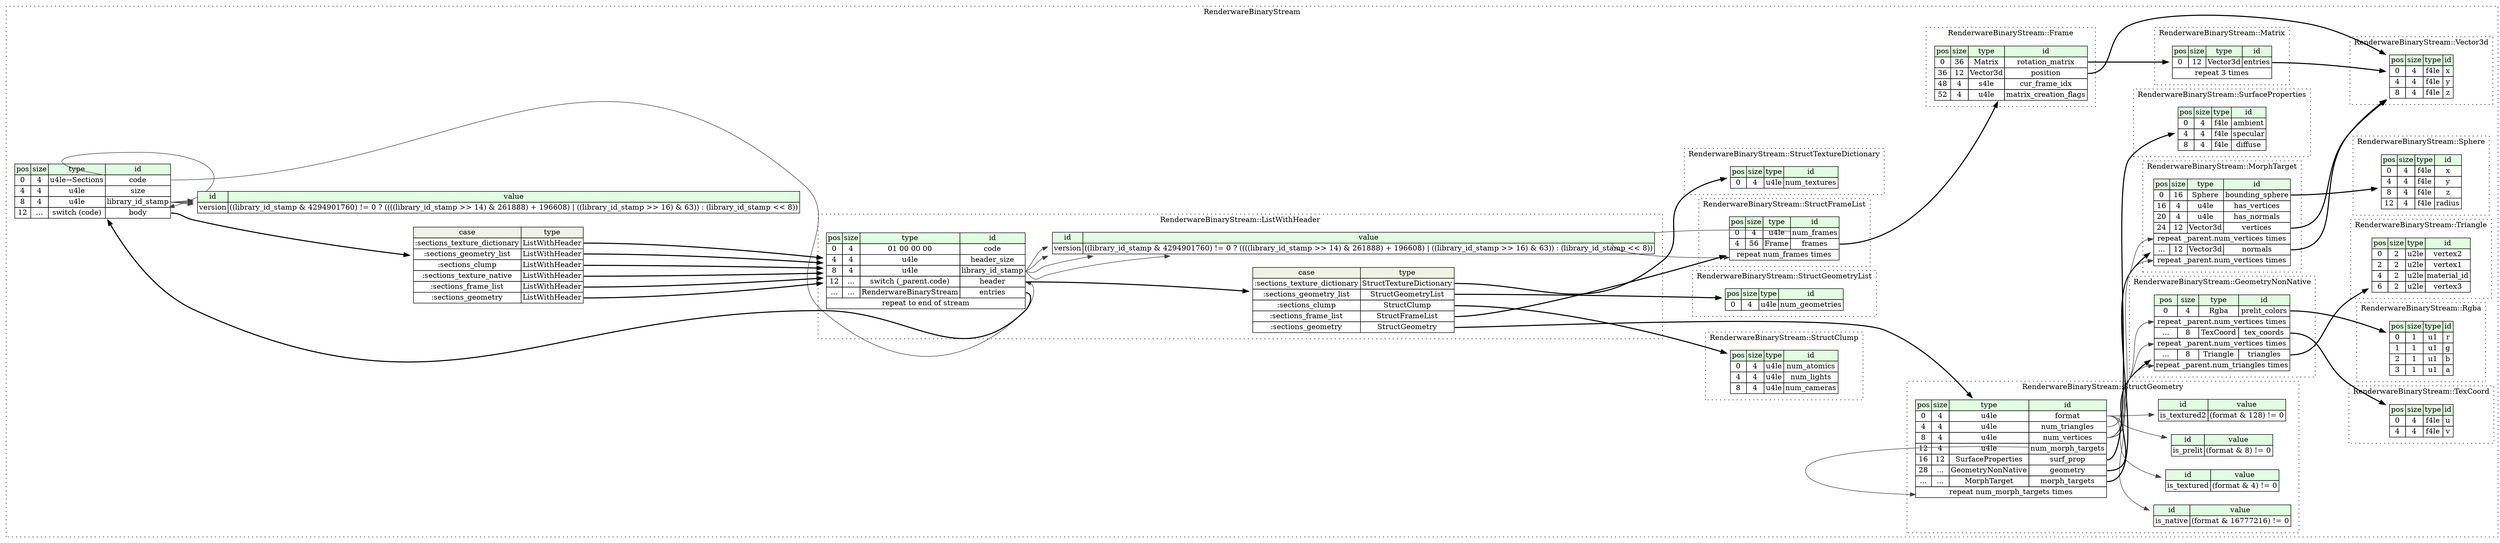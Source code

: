 digraph {
	rankdir=LR;
	node [shape=plaintext];
	subgraph cluster__renderware_binary_stream {
		label="RenderwareBinaryStream";
		graph[style=dotted];

		renderware_binary_stream__seq [label=<<TABLE BORDER="0" CELLBORDER="1" CELLSPACING="0">
			<TR><TD BGCOLOR="#E0FFE0">pos</TD><TD BGCOLOR="#E0FFE0">size</TD><TD BGCOLOR="#E0FFE0">type</TD><TD BGCOLOR="#E0FFE0">id</TD></TR>
			<TR><TD PORT="code_pos">0</TD><TD PORT="code_size">4</TD><TD>u4le→Sections</TD><TD PORT="code_type">code</TD></TR>
			<TR><TD PORT="size_pos">4</TD><TD PORT="size_size">4</TD><TD>u4le</TD><TD PORT="size_type">size</TD></TR>
			<TR><TD PORT="library_id_stamp_pos">8</TD><TD PORT="library_id_stamp_size">4</TD><TD>u4le</TD><TD PORT="library_id_stamp_type">library_id_stamp</TD></TR>
			<TR><TD PORT="body_pos">12</TD><TD PORT="body_size">...</TD><TD>switch (code)</TD><TD PORT="body_type">body</TD></TR>
		</TABLE>>];
		renderware_binary_stream__inst__version [label=<<TABLE BORDER="0" CELLBORDER="1" CELLSPACING="0">
			<TR><TD BGCOLOR="#E0FFE0">id</TD><TD BGCOLOR="#E0FFE0">value</TD></TR>
			<TR><TD>version</TD><TD>((library_id_stamp &amp; 4294901760) != 0 ? ((((library_id_stamp &gt;&gt; 14) &amp; 261888) + 196608) | ((library_id_stamp &gt;&gt; 16) &amp; 63)) : (library_id_stamp &lt;&lt; 8))</TD></TR>
		</TABLE>>];
renderware_binary_stream__seq_body_switch [label=<<TABLE BORDER="0" CELLBORDER="1" CELLSPACING="0">
	<TR><TD BGCOLOR="#F0F2E4">case</TD><TD BGCOLOR="#F0F2E4">type</TD></TR>
	<TR><TD>:sections_texture_dictionary</TD><TD PORT="case0">ListWithHeader</TD></TR>
	<TR><TD>:sections_geometry_list</TD><TD PORT="case1">ListWithHeader</TD></TR>
	<TR><TD>:sections_clump</TD><TD PORT="case2">ListWithHeader</TD></TR>
	<TR><TD>:sections_texture_native</TD><TD PORT="case3">ListWithHeader</TD></TR>
	<TR><TD>:sections_frame_list</TD><TD PORT="case4">ListWithHeader</TD></TR>
	<TR><TD>:sections_geometry</TD><TD PORT="case5">ListWithHeader</TD></TR>
</TABLE>>];
		subgraph cluster__struct_clump {
			label="RenderwareBinaryStream::StructClump";
			graph[style=dotted];

			struct_clump__seq [label=<<TABLE BORDER="0" CELLBORDER="1" CELLSPACING="0">
				<TR><TD BGCOLOR="#E0FFE0">pos</TD><TD BGCOLOR="#E0FFE0">size</TD><TD BGCOLOR="#E0FFE0">type</TD><TD BGCOLOR="#E0FFE0">id</TD></TR>
				<TR><TD PORT="num_atomics_pos">0</TD><TD PORT="num_atomics_size">4</TD><TD>u4le</TD><TD PORT="num_atomics_type">num_atomics</TD></TR>
				<TR><TD PORT="num_lights_pos">4</TD><TD PORT="num_lights_size">4</TD><TD>u4le</TD><TD PORT="num_lights_type">num_lights</TD></TR>
				<TR><TD PORT="num_cameras_pos">8</TD><TD PORT="num_cameras_size">4</TD><TD>u4le</TD><TD PORT="num_cameras_type">num_cameras</TD></TR>
			</TABLE>>];
		}
		subgraph cluster__struct_geometry {
			label="RenderwareBinaryStream::StructGeometry";
			graph[style=dotted];

			struct_geometry__seq [label=<<TABLE BORDER="0" CELLBORDER="1" CELLSPACING="0">
				<TR><TD BGCOLOR="#E0FFE0">pos</TD><TD BGCOLOR="#E0FFE0">size</TD><TD BGCOLOR="#E0FFE0">type</TD><TD BGCOLOR="#E0FFE0">id</TD></TR>
				<TR><TD PORT="format_pos">0</TD><TD PORT="format_size">4</TD><TD>u4le</TD><TD PORT="format_type">format</TD></TR>
				<TR><TD PORT="num_triangles_pos">4</TD><TD PORT="num_triangles_size">4</TD><TD>u4le</TD><TD PORT="num_triangles_type">num_triangles</TD></TR>
				<TR><TD PORT="num_vertices_pos">8</TD><TD PORT="num_vertices_size">4</TD><TD>u4le</TD><TD PORT="num_vertices_type">num_vertices</TD></TR>
				<TR><TD PORT="num_morph_targets_pos">12</TD><TD PORT="num_morph_targets_size">4</TD><TD>u4le</TD><TD PORT="num_morph_targets_type">num_morph_targets</TD></TR>
				<TR><TD PORT="surf_prop_pos">16</TD><TD PORT="surf_prop_size">12</TD><TD>SurfaceProperties</TD><TD PORT="surf_prop_type">surf_prop</TD></TR>
				<TR><TD PORT="geometry_pos">28</TD><TD PORT="geometry_size">...</TD><TD>GeometryNonNative</TD><TD PORT="geometry_type">geometry</TD></TR>
				<TR><TD PORT="morph_targets_pos">...</TD><TD PORT="morph_targets_size">...</TD><TD>MorphTarget</TD><TD PORT="morph_targets_type">morph_targets</TD></TR>
				<TR><TD COLSPAN="4" PORT="morph_targets__repeat">repeat num_morph_targets times</TD></TR>
			</TABLE>>];
			struct_geometry__inst__is_textured [label=<<TABLE BORDER="0" CELLBORDER="1" CELLSPACING="0">
				<TR><TD BGCOLOR="#E0FFE0">id</TD><TD BGCOLOR="#E0FFE0">value</TD></TR>
				<TR><TD>is_textured</TD><TD>(format &amp; 4) != 0</TD></TR>
			</TABLE>>];
			struct_geometry__inst__is_prelit [label=<<TABLE BORDER="0" CELLBORDER="1" CELLSPACING="0">
				<TR><TD BGCOLOR="#E0FFE0">id</TD><TD BGCOLOR="#E0FFE0">value</TD></TR>
				<TR><TD>is_prelit</TD><TD>(format &amp; 8) != 0</TD></TR>
			</TABLE>>];
			struct_geometry__inst__is_textured2 [label=<<TABLE BORDER="0" CELLBORDER="1" CELLSPACING="0">
				<TR><TD BGCOLOR="#E0FFE0">id</TD><TD BGCOLOR="#E0FFE0">value</TD></TR>
				<TR><TD>is_textured2</TD><TD>(format &amp; 128) != 0</TD></TR>
			</TABLE>>];
			struct_geometry__inst__is_native [label=<<TABLE BORDER="0" CELLBORDER="1" CELLSPACING="0">
				<TR><TD BGCOLOR="#E0FFE0">id</TD><TD BGCOLOR="#E0FFE0">value</TD></TR>
				<TR><TD>is_native</TD><TD>(format &amp; 16777216) != 0</TD></TR>
			</TABLE>>];
		}
		subgraph cluster__geometry_non_native {
			label="RenderwareBinaryStream::GeometryNonNative";
			graph[style=dotted];

			geometry_non_native__seq [label=<<TABLE BORDER="0" CELLBORDER="1" CELLSPACING="0">
				<TR><TD BGCOLOR="#E0FFE0">pos</TD><TD BGCOLOR="#E0FFE0">size</TD><TD BGCOLOR="#E0FFE0">type</TD><TD BGCOLOR="#E0FFE0">id</TD></TR>
				<TR><TD PORT="prelit_colors_pos">0</TD><TD PORT="prelit_colors_size">4</TD><TD>Rgba</TD><TD PORT="prelit_colors_type">prelit_colors</TD></TR>
				<TR><TD COLSPAN="4" PORT="prelit_colors__repeat">repeat _parent.num_vertices times</TD></TR>
				<TR><TD PORT="tex_coords_pos">...</TD><TD PORT="tex_coords_size">8</TD><TD>TexCoord</TD><TD PORT="tex_coords_type">tex_coords</TD></TR>
				<TR><TD COLSPAN="4" PORT="tex_coords__repeat">repeat _parent.num_vertices times</TD></TR>
				<TR><TD PORT="triangles_pos">...</TD><TD PORT="triangles_size">8</TD><TD>Triangle</TD><TD PORT="triangles_type">triangles</TD></TR>
				<TR><TD COLSPAN="4" PORT="triangles__repeat">repeat _parent.num_triangles times</TD></TR>
			</TABLE>>];
		}
		subgraph cluster__struct_geometry_list {
			label="RenderwareBinaryStream::StructGeometryList";
			graph[style=dotted];

			struct_geometry_list__seq [label=<<TABLE BORDER="0" CELLBORDER="1" CELLSPACING="0">
				<TR><TD BGCOLOR="#E0FFE0">pos</TD><TD BGCOLOR="#E0FFE0">size</TD><TD BGCOLOR="#E0FFE0">type</TD><TD BGCOLOR="#E0FFE0">id</TD></TR>
				<TR><TD PORT="num_geometries_pos">0</TD><TD PORT="num_geometries_size">4</TD><TD>u4le</TD><TD PORT="num_geometries_type">num_geometries</TD></TR>
			</TABLE>>];
		}
		subgraph cluster__rgba {
			label="RenderwareBinaryStream::Rgba";
			graph[style=dotted];

			rgba__seq [label=<<TABLE BORDER="0" CELLBORDER="1" CELLSPACING="0">
				<TR><TD BGCOLOR="#E0FFE0">pos</TD><TD BGCOLOR="#E0FFE0">size</TD><TD BGCOLOR="#E0FFE0">type</TD><TD BGCOLOR="#E0FFE0">id</TD></TR>
				<TR><TD PORT="r_pos">0</TD><TD PORT="r_size">1</TD><TD>u1</TD><TD PORT="r_type">r</TD></TR>
				<TR><TD PORT="g_pos">1</TD><TD PORT="g_size">1</TD><TD>u1</TD><TD PORT="g_type">g</TD></TR>
				<TR><TD PORT="b_pos">2</TD><TD PORT="b_size">1</TD><TD>u1</TD><TD PORT="b_type">b</TD></TR>
				<TR><TD PORT="a_pos">3</TD><TD PORT="a_size">1</TD><TD>u1</TD><TD PORT="a_type">a</TD></TR>
			</TABLE>>];
		}
		subgraph cluster__sphere {
			label="RenderwareBinaryStream::Sphere";
			graph[style=dotted];

			sphere__seq [label=<<TABLE BORDER="0" CELLBORDER="1" CELLSPACING="0">
				<TR><TD BGCOLOR="#E0FFE0">pos</TD><TD BGCOLOR="#E0FFE0">size</TD><TD BGCOLOR="#E0FFE0">type</TD><TD BGCOLOR="#E0FFE0">id</TD></TR>
				<TR><TD PORT="x_pos">0</TD><TD PORT="x_size">4</TD><TD>f4le</TD><TD PORT="x_type">x</TD></TR>
				<TR><TD PORT="y_pos">4</TD><TD PORT="y_size">4</TD><TD>f4le</TD><TD PORT="y_type">y</TD></TR>
				<TR><TD PORT="z_pos">8</TD><TD PORT="z_size">4</TD><TD>f4le</TD><TD PORT="z_type">z</TD></TR>
				<TR><TD PORT="radius_pos">12</TD><TD PORT="radius_size">4</TD><TD>f4le</TD><TD PORT="radius_type">radius</TD></TR>
			</TABLE>>];
		}
		subgraph cluster__morph_target {
			label="RenderwareBinaryStream::MorphTarget";
			graph[style=dotted];

			morph_target__seq [label=<<TABLE BORDER="0" CELLBORDER="1" CELLSPACING="0">
				<TR><TD BGCOLOR="#E0FFE0">pos</TD><TD BGCOLOR="#E0FFE0">size</TD><TD BGCOLOR="#E0FFE0">type</TD><TD BGCOLOR="#E0FFE0">id</TD></TR>
				<TR><TD PORT="bounding_sphere_pos">0</TD><TD PORT="bounding_sphere_size">16</TD><TD>Sphere</TD><TD PORT="bounding_sphere_type">bounding_sphere</TD></TR>
				<TR><TD PORT="has_vertices_pos">16</TD><TD PORT="has_vertices_size">4</TD><TD>u4le</TD><TD PORT="has_vertices_type">has_vertices</TD></TR>
				<TR><TD PORT="has_normals_pos">20</TD><TD PORT="has_normals_size">4</TD><TD>u4le</TD><TD PORT="has_normals_type">has_normals</TD></TR>
				<TR><TD PORT="vertices_pos">24</TD><TD PORT="vertices_size">12</TD><TD>Vector3d</TD><TD PORT="vertices_type">vertices</TD></TR>
				<TR><TD COLSPAN="4" PORT="vertices__repeat">repeat _parent.num_vertices times</TD></TR>
				<TR><TD PORT="normals_pos">...</TD><TD PORT="normals_size">12</TD><TD>Vector3d</TD><TD PORT="normals_type">normals</TD></TR>
				<TR><TD COLSPAN="4" PORT="normals__repeat">repeat _parent.num_vertices times</TD></TR>
			</TABLE>>];
		}
		subgraph cluster__surface_properties {
			label="RenderwareBinaryStream::SurfaceProperties";
			graph[style=dotted];

			surface_properties__seq [label=<<TABLE BORDER="0" CELLBORDER="1" CELLSPACING="0">
				<TR><TD BGCOLOR="#E0FFE0">pos</TD><TD BGCOLOR="#E0FFE0">size</TD><TD BGCOLOR="#E0FFE0">type</TD><TD BGCOLOR="#E0FFE0">id</TD></TR>
				<TR><TD PORT="ambient_pos">0</TD><TD PORT="ambient_size">4</TD><TD>f4le</TD><TD PORT="ambient_type">ambient</TD></TR>
				<TR><TD PORT="specular_pos">4</TD><TD PORT="specular_size">4</TD><TD>f4le</TD><TD PORT="specular_type">specular</TD></TR>
				<TR><TD PORT="diffuse_pos">8</TD><TD PORT="diffuse_size">4</TD><TD>f4le</TD><TD PORT="diffuse_type">diffuse</TD></TR>
			</TABLE>>];
		}
		subgraph cluster__struct_frame_list {
			label="RenderwareBinaryStream::StructFrameList";
			graph[style=dotted];

			struct_frame_list__seq [label=<<TABLE BORDER="0" CELLBORDER="1" CELLSPACING="0">
				<TR><TD BGCOLOR="#E0FFE0">pos</TD><TD BGCOLOR="#E0FFE0">size</TD><TD BGCOLOR="#E0FFE0">type</TD><TD BGCOLOR="#E0FFE0">id</TD></TR>
				<TR><TD PORT="num_frames_pos">0</TD><TD PORT="num_frames_size">4</TD><TD>u4le</TD><TD PORT="num_frames_type">num_frames</TD></TR>
				<TR><TD PORT="frames_pos">4</TD><TD PORT="frames_size">56</TD><TD>Frame</TD><TD PORT="frames_type">frames</TD></TR>
				<TR><TD COLSPAN="4" PORT="frames__repeat">repeat num_frames times</TD></TR>
			</TABLE>>];
		}
		subgraph cluster__matrix {
			label="RenderwareBinaryStream::Matrix";
			graph[style=dotted];

			matrix__seq [label=<<TABLE BORDER="0" CELLBORDER="1" CELLSPACING="0">
				<TR><TD BGCOLOR="#E0FFE0">pos</TD><TD BGCOLOR="#E0FFE0">size</TD><TD BGCOLOR="#E0FFE0">type</TD><TD BGCOLOR="#E0FFE0">id</TD></TR>
				<TR><TD PORT="entries_pos">0</TD><TD PORT="entries_size">12</TD><TD>Vector3d</TD><TD PORT="entries_type">entries</TD></TR>
				<TR><TD COLSPAN="4" PORT="entries__repeat">repeat 3 times</TD></TR>
			</TABLE>>];
		}
		subgraph cluster__vector_3d {
			label="RenderwareBinaryStream::Vector3d";
			graph[style=dotted];

			vector_3d__seq [label=<<TABLE BORDER="0" CELLBORDER="1" CELLSPACING="0">
				<TR><TD BGCOLOR="#E0FFE0">pos</TD><TD BGCOLOR="#E0FFE0">size</TD><TD BGCOLOR="#E0FFE0">type</TD><TD BGCOLOR="#E0FFE0">id</TD></TR>
				<TR><TD PORT="x_pos">0</TD><TD PORT="x_size">4</TD><TD>f4le</TD><TD PORT="x_type">x</TD></TR>
				<TR><TD PORT="y_pos">4</TD><TD PORT="y_size">4</TD><TD>f4le</TD><TD PORT="y_type">y</TD></TR>
				<TR><TD PORT="z_pos">8</TD><TD PORT="z_size">4</TD><TD>f4le</TD><TD PORT="z_type">z</TD></TR>
			</TABLE>>];
		}
		subgraph cluster__list_with_header {
			label="RenderwareBinaryStream::ListWithHeader";
			graph[style=dotted];

			list_with_header__seq [label=<<TABLE BORDER="0" CELLBORDER="1" CELLSPACING="0">
				<TR><TD BGCOLOR="#E0FFE0">pos</TD><TD BGCOLOR="#E0FFE0">size</TD><TD BGCOLOR="#E0FFE0">type</TD><TD BGCOLOR="#E0FFE0">id</TD></TR>
				<TR><TD PORT="code_pos">0</TD><TD PORT="code_size">4</TD><TD>01 00 00 00</TD><TD PORT="code_type">code</TD></TR>
				<TR><TD PORT="header_size_pos">4</TD><TD PORT="header_size_size">4</TD><TD>u4le</TD><TD PORT="header_size_type">header_size</TD></TR>
				<TR><TD PORT="library_id_stamp_pos">8</TD><TD PORT="library_id_stamp_size">4</TD><TD>u4le</TD><TD PORT="library_id_stamp_type">library_id_stamp</TD></TR>
				<TR><TD PORT="header_pos">12</TD><TD PORT="header_size">...</TD><TD>switch (_parent.code)</TD><TD PORT="header_type">header</TD></TR>
				<TR><TD PORT="entries_pos">...</TD><TD PORT="entries_size">...</TD><TD>RenderwareBinaryStream</TD><TD PORT="entries_type">entries</TD></TR>
				<TR><TD COLSPAN="4" PORT="entries__repeat">repeat to end of stream</TD></TR>
			</TABLE>>];
			list_with_header__inst__version [label=<<TABLE BORDER="0" CELLBORDER="1" CELLSPACING="0">
				<TR><TD BGCOLOR="#E0FFE0">id</TD><TD BGCOLOR="#E0FFE0">value</TD></TR>
				<TR><TD>version</TD><TD>((library_id_stamp &amp; 4294901760) != 0 ? ((((library_id_stamp &gt;&gt; 14) &amp; 261888) + 196608) | ((library_id_stamp &gt;&gt; 16) &amp; 63)) : (library_id_stamp &lt;&lt; 8))</TD></TR>
			</TABLE>>];
list_with_header__seq_header_switch [label=<<TABLE BORDER="0" CELLBORDER="1" CELLSPACING="0">
	<TR><TD BGCOLOR="#F0F2E4">case</TD><TD BGCOLOR="#F0F2E4">type</TD></TR>
	<TR><TD>:sections_texture_dictionary</TD><TD PORT="case0">StructTextureDictionary</TD></TR>
	<TR><TD>:sections_geometry_list</TD><TD PORT="case1">StructGeometryList</TD></TR>
	<TR><TD>:sections_clump</TD><TD PORT="case2">StructClump</TD></TR>
	<TR><TD>:sections_frame_list</TD><TD PORT="case3">StructFrameList</TD></TR>
	<TR><TD>:sections_geometry</TD><TD PORT="case4">StructGeometry</TD></TR>
</TABLE>>];
		}
		subgraph cluster__triangle {
			label="RenderwareBinaryStream::Triangle";
			graph[style=dotted];

			triangle__seq [label=<<TABLE BORDER="0" CELLBORDER="1" CELLSPACING="0">
				<TR><TD BGCOLOR="#E0FFE0">pos</TD><TD BGCOLOR="#E0FFE0">size</TD><TD BGCOLOR="#E0FFE0">type</TD><TD BGCOLOR="#E0FFE0">id</TD></TR>
				<TR><TD PORT="vertex2_pos">0</TD><TD PORT="vertex2_size">2</TD><TD>u2le</TD><TD PORT="vertex2_type">vertex2</TD></TR>
				<TR><TD PORT="vertex1_pos">2</TD><TD PORT="vertex1_size">2</TD><TD>u2le</TD><TD PORT="vertex1_type">vertex1</TD></TR>
				<TR><TD PORT="material_id_pos">4</TD><TD PORT="material_id_size">2</TD><TD>u2le</TD><TD PORT="material_id_type">material_id</TD></TR>
				<TR><TD PORT="vertex3_pos">6</TD><TD PORT="vertex3_size">2</TD><TD>u2le</TD><TD PORT="vertex3_type">vertex3</TD></TR>
			</TABLE>>];
		}
		subgraph cluster__frame {
			label="RenderwareBinaryStream::Frame";
			graph[style=dotted];

			frame__seq [label=<<TABLE BORDER="0" CELLBORDER="1" CELLSPACING="0">
				<TR><TD BGCOLOR="#E0FFE0">pos</TD><TD BGCOLOR="#E0FFE0">size</TD><TD BGCOLOR="#E0FFE0">type</TD><TD BGCOLOR="#E0FFE0">id</TD></TR>
				<TR><TD PORT="rotation_matrix_pos">0</TD><TD PORT="rotation_matrix_size">36</TD><TD>Matrix</TD><TD PORT="rotation_matrix_type">rotation_matrix</TD></TR>
				<TR><TD PORT="position_pos">36</TD><TD PORT="position_size">12</TD><TD>Vector3d</TD><TD PORT="position_type">position</TD></TR>
				<TR><TD PORT="cur_frame_idx_pos">48</TD><TD PORT="cur_frame_idx_size">4</TD><TD>s4le</TD><TD PORT="cur_frame_idx_type">cur_frame_idx</TD></TR>
				<TR><TD PORT="matrix_creation_flags_pos">52</TD><TD PORT="matrix_creation_flags_size">4</TD><TD>u4le</TD><TD PORT="matrix_creation_flags_type">matrix_creation_flags</TD></TR>
			</TABLE>>];
		}
		subgraph cluster__tex_coord {
			label="RenderwareBinaryStream::TexCoord";
			graph[style=dotted];

			tex_coord__seq [label=<<TABLE BORDER="0" CELLBORDER="1" CELLSPACING="0">
				<TR><TD BGCOLOR="#E0FFE0">pos</TD><TD BGCOLOR="#E0FFE0">size</TD><TD BGCOLOR="#E0FFE0">type</TD><TD BGCOLOR="#E0FFE0">id</TD></TR>
				<TR><TD PORT="u_pos">0</TD><TD PORT="u_size">4</TD><TD>f4le</TD><TD PORT="u_type">u</TD></TR>
				<TR><TD PORT="v_pos">4</TD><TD PORT="v_size">4</TD><TD>f4le</TD><TD PORT="v_type">v</TD></TR>
			</TABLE>>];
		}
		subgraph cluster__struct_texture_dictionary {
			label="RenderwareBinaryStream::StructTextureDictionary";
			graph[style=dotted];

			struct_texture_dictionary__seq [label=<<TABLE BORDER="0" CELLBORDER="1" CELLSPACING="0">
				<TR><TD BGCOLOR="#E0FFE0">pos</TD><TD BGCOLOR="#E0FFE0">size</TD><TD BGCOLOR="#E0FFE0">type</TD><TD BGCOLOR="#E0FFE0">id</TD></TR>
				<TR><TD PORT="num_textures_pos">0</TD><TD PORT="num_textures_size">4</TD><TD>u4le</TD><TD PORT="num_textures_type">num_textures</TD></TR>
			</TABLE>>];
		}
	}
	renderware_binary_stream__seq:body_type -> renderware_binary_stream__seq_body_switch [style=bold];
	renderware_binary_stream__seq_body_switch:case0 -> list_with_header__seq [style=bold];
	renderware_binary_stream__seq_body_switch:case1 -> list_with_header__seq [style=bold];
	renderware_binary_stream__seq_body_switch:case2 -> list_with_header__seq [style=bold];
	renderware_binary_stream__seq_body_switch:case3 -> list_with_header__seq [style=bold];
	renderware_binary_stream__seq_body_switch:case4 -> list_with_header__seq [style=bold];
	renderware_binary_stream__seq_body_switch:case5 -> list_with_header__seq [style=bold];
	renderware_binary_stream__seq:code_type -> renderware_binary_stream__seq:body_type [color="#404040"];
	renderware_binary_stream__seq:library_id_stamp_type -> renderware_binary_stream__inst__version [color="#404040"];
	renderware_binary_stream__seq:library_id_stamp_type -> renderware_binary_stream__inst__version [color="#404040"];
	renderware_binary_stream__seq:library_id_stamp_type -> renderware_binary_stream__inst__version [color="#404040"];
	renderware_binary_stream__seq:library_id_stamp_type -> renderware_binary_stream__inst__version [color="#404040"];
	struct_geometry__seq:surf_prop_type -> surface_properties__seq [style=bold];
	struct_geometry__seq:geometry_type -> geometry_non_native__seq [style=bold];
	struct_geometry__seq:morph_targets_type -> morph_target__seq [style=bold];
	struct_geometry__seq:num_morph_targets_type -> struct_geometry__seq:morph_targets__repeat [color="#404040"];
	struct_geometry__seq:format_type -> struct_geometry__inst__is_textured [color="#404040"];
	struct_geometry__seq:format_type -> struct_geometry__inst__is_prelit [color="#404040"];
	struct_geometry__seq:format_type -> struct_geometry__inst__is_textured2 [color="#404040"];
	struct_geometry__seq:format_type -> struct_geometry__inst__is_native [color="#404040"];
	geometry_non_native__seq:prelit_colors_type -> rgba__seq [style=bold];
	struct_geometry__seq:num_vertices_type -> geometry_non_native__seq:prelit_colors__repeat [color="#404040"];
	geometry_non_native__seq:tex_coords_type -> tex_coord__seq [style=bold];
	struct_geometry__seq:num_vertices_type -> geometry_non_native__seq:tex_coords__repeat [color="#404040"];
	geometry_non_native__seq:triangles_type -> triangle__seq [style=bold];
	struct_geometry__seq:num_triangles_type -> geometry_non_native__seq:triangles__repeat [color="#404040"];
	morph_target__seq:bounding_sphere_type -> sphere__seq [style=bold];
	morph_target__seq:vertices_type -> vector_3d__seq [style=bold];
	struct_geometry__seq:num_vertices_type -> morph_target__seq:vertices__repeat [color="#404040"];
	morph_target__seq:normals_type -> vector_3d__seq [style=bold];
	struct_geometry__seq:num_vertices_type -> morph_target__seq:normals__repeat [color="#404040"];
	struct_frame_list__seq:frames_type -> frame__seq [style=bold];
	struct_frame_list__seq:num_frames_type -> struct_frame_list__seq:frames__repeat [color="#404040"];
	matrix__seq:entries_type -> vector_3d__seq [style=bold];
	list_with_header__seq:header_type -> list_with_header__seq_header_switch [style=bold];
	list_with_header__seq_header_switch:case0 -> struct_texture_dictionary__seq [style=bold];
	list_with_header__seq_header_switch:case1 -> struct_geometry_list__seq [style=bold];
	list_with_header__seq_header_switch:case2 -> struct_clump__seq [style=bold];
	list_with_header__seq_header_switch:case3 -> struct_frame_list__seq [style=bold];
	list_with_header__seq_header_switch:case4 -> struct_geometry__seq [style=bold];
	renderware_binary_stream__seq:code_type -> list_with_header__seq:header_type [color="#404040"];
	list_with_header__seq:entries_type -> renderware_binary_stream__seq [style=bold];
	list_with_header__seq:library_id_stamp_type -> list_with_header__inst__version [color="#404040"];
	list_with_header__seq:library_id_stamp_type -> list_with_header__inst__version [color="#404040"];
	list_with_header__seq:library_id_stamp_type -> list_with_header__inst__version [color="#404040"];
	list_with_header__seq:library_id_stamp_type -> list_with_header__inst__version [color="#404040"];
	frame__seq:rotation_matrix_type -> matrix__seq [style=bold];
	frame__seq:position_type -> vector_3d__seq [style=bold];
}
